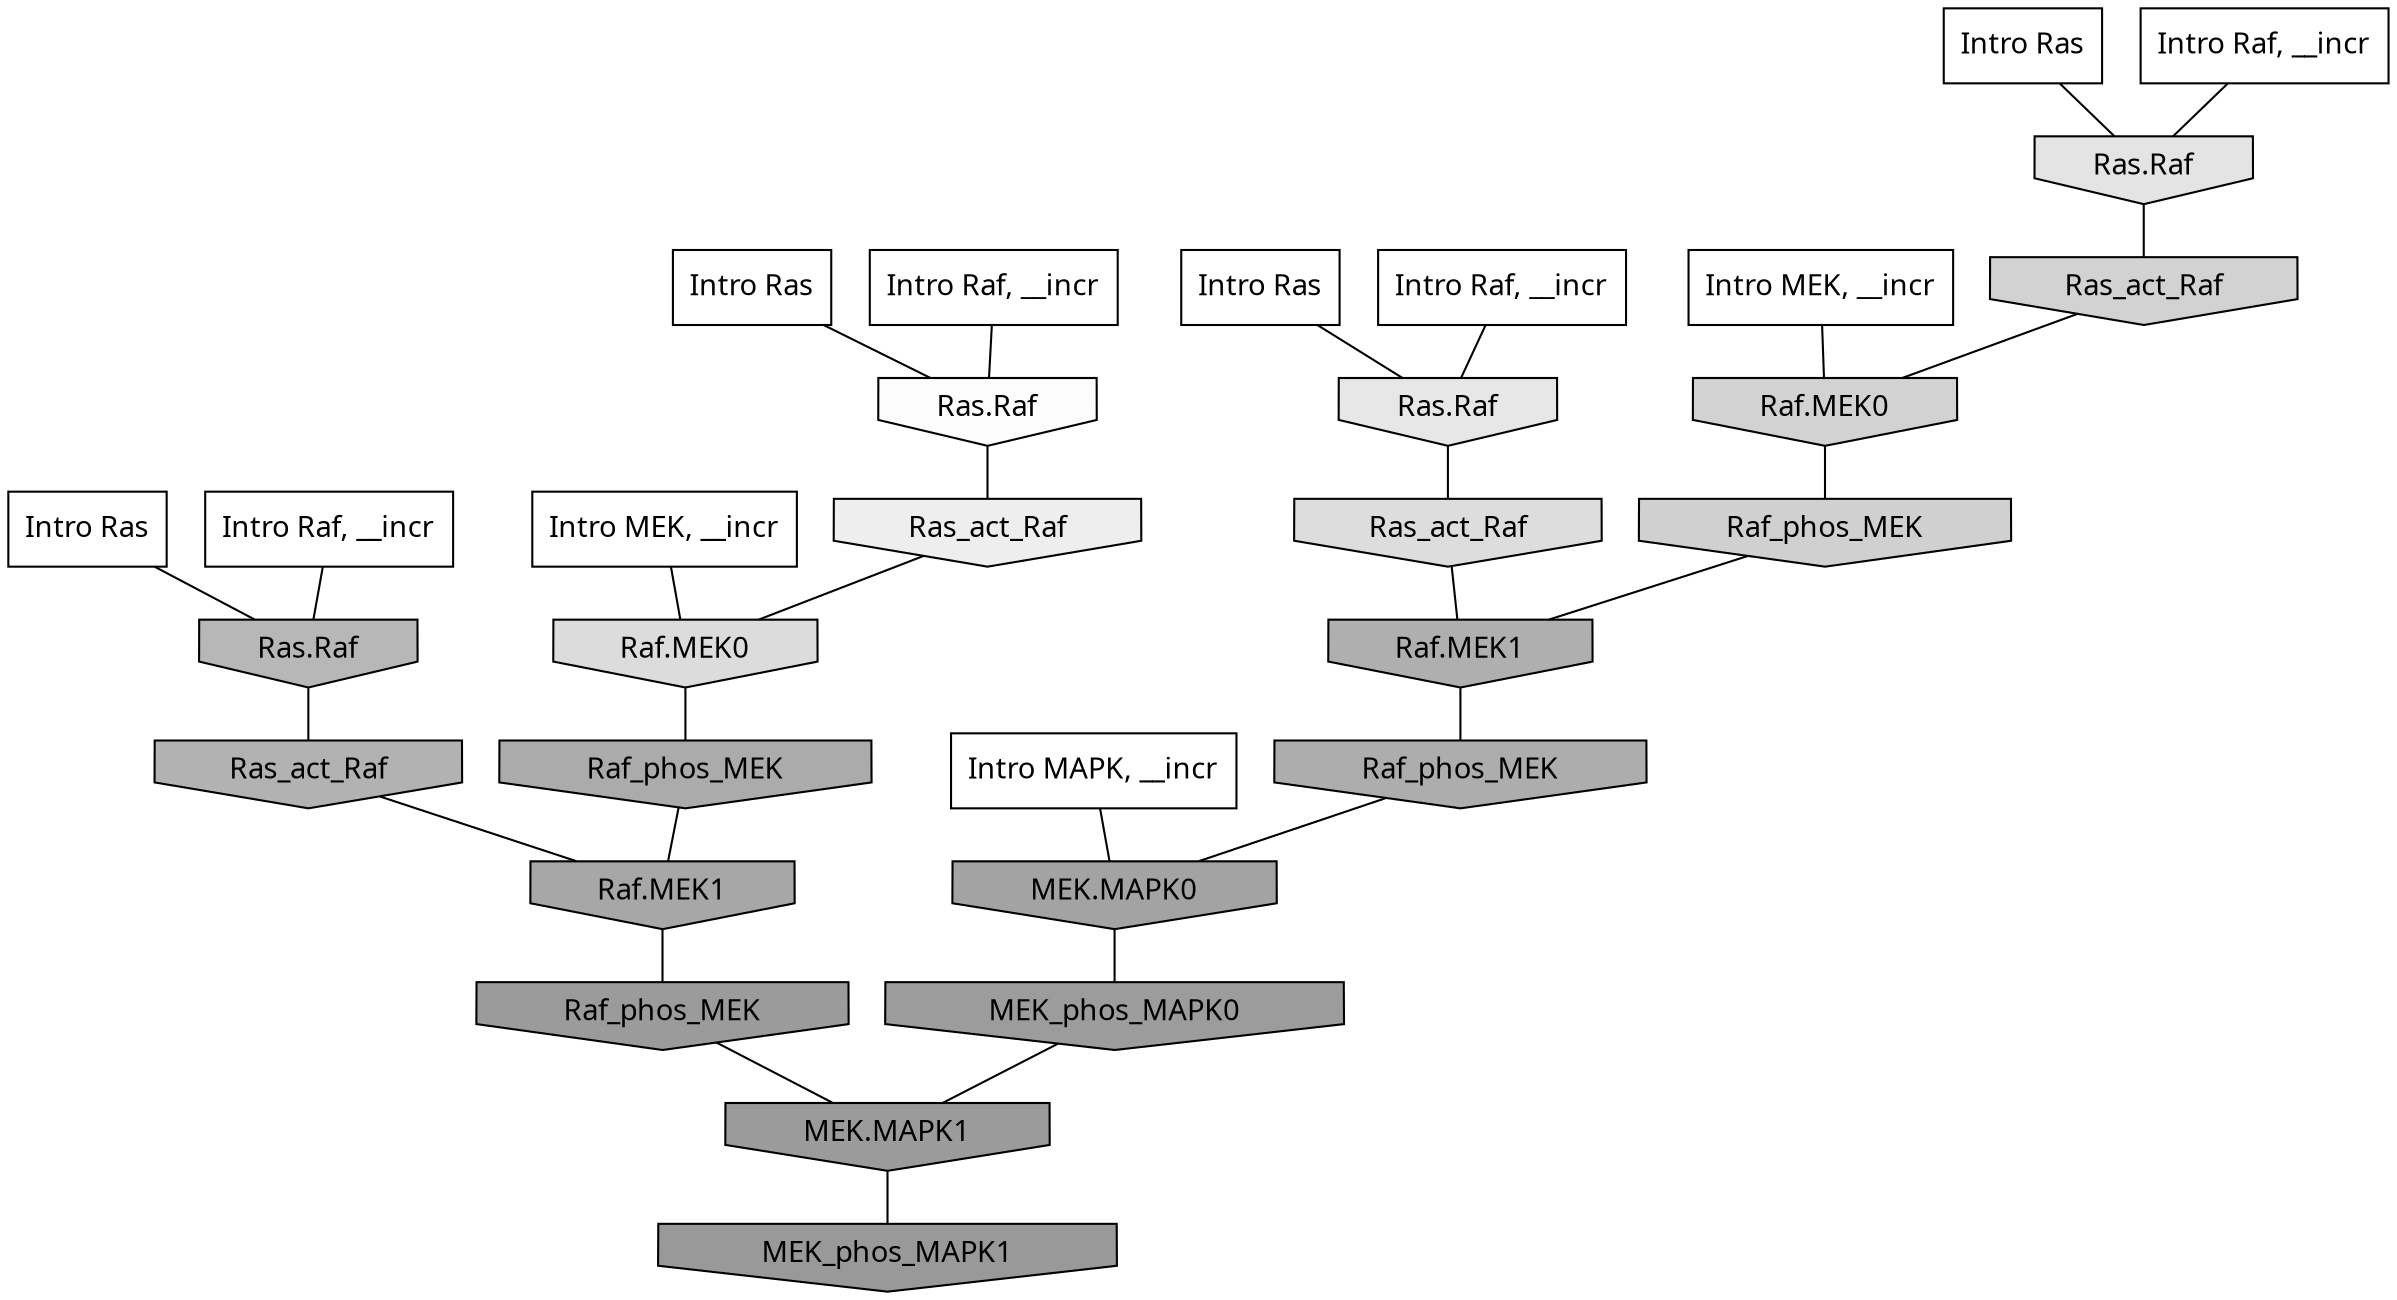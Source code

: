 digraph G{
  rankdir="TB";
  ranksep=0.30;
  node [fontname="CMU Serif"];
  edge [fontname="CMU Serif"];
  
  8 [label="Intro Ras", shape=rectangle, style=filled, fillcolor="0.000 0.000 1.000"]
  
  21 [label="Intro Ras", shape=rectangle, style=filled, fillcolor="0.000 0.000 1.000"]
  
  31 [label="Intro Ras", shape=rectangle, style=filled, fillcolor="0.000 0.000 1.000"]
  
  64 [label="Intro Ras", shape=rectangle, style=filled, fillcolor="0.000 0.000 1.000"]
  
  192 [label="Intro Raf, __incr", shape=rectangle, style=filled, fillcolor="0.000 0.000 1.000"]
  
  227 [label="Intro Raf, __incr", shape=rectangle, style=filled, fillcolor="0.000 0.000 1.000"]
  
  841 [label="Intro Raf, __incr", shape=rectangle, style=filled, fillcolor="0.000 0.000 1.000"]
  
  1070 [label="Intro Raf, __incr", shape=rectangle, style=filled, fillcolor="0.000 0.000 1.000"]
  
  1213 [label="Intro MEK, __incr", shape=rectangle, style=filled, fillcolor="0.000 0.000 1.000"]
  
  2006 [label="Intro MEK, __incr", shape=rectangle, style=filled, fillcolor="0.000 0.000 1.000"]
  
  2689 [label="Intro MAPK, __incr", shape=rectangle, style=filled, fillcolor="0.000 0.000 1.000"]
  
  3395 [label="Ras.Raf", shape=invhouse, style=filled, fillcolor="0.000 0.000 0.988"]
  
  3940 [label="Ras_act_Raf", shape=invhouse, style=filled, fillcolor="0.000 0.000 0.931"]
  
  4345 [label="Ras.Raf", shape=invhouse, style=filled, fillcolor="0.000 0.000 0.905"]
  
  4538 [label="Ras.Raf", shape=invhouse, style=filled, fillcolor="0.000 0.000 0.893"]
  
  4992 [label="Ras_act_Raf", shape=invhouse, style=filled, fillcolor="0.000 0.000 0.866"]
  
  5075 [label="Raf.MEK0", shape=invhouse, style=filled, fillcolor="0.000 0.000 0.861"]
  
  5773 [label="Ras_act_Raf", shape=invhouse, style=filled, fillcolor="0.000 0.000 0.823"]
  
  5776 [label="Raf.MEK0", shape=invhouse, style=filled, fillcolor="0.000 0.000 0.823"]
  
  5929 [label="Raf_phos_MEK", shape=invhouse, style=filled, fillcolor="0.000 0.000 0.815"]
  
  8909 [label="Ras.Raf", shape=invhouse, style=filled, fillcolor="0.000 0.000 0.716"]
  
  9659 [label="Ras_act_Raf", shape=invhouse, style=filled, fillcolor="0.000 0.000 0.699"]
  
  10302 [label="Raf.MEK1", shape=invhouse, style=filled, fillcolor="0.000 0.000 0.685"]
  
  10578 [label="Raf_phos_MEK", shape=invhouse, style=filled, fillcolor="0.000 0.000 0.679"]
  
  11009 [label="Raf_phos_MEK", shape=invhouse, style=filled, fillcolor="0.000 0.000 0.671"]
  
  11939 [label="Raf.MEK1", shape=invhouse, style=filled, fillcolor="0.000 0.000 0.654"]
  
  13074 [label="MEK.MAPK0", shape=invhouse, style=filled, fillcolor="0.000 0.000 0.637"]
  
  15047 [label="MEK_phos_MAPK0", shape=invhouse, style=filled, fillcolor="0.000 0.000 0.610"]
  
  15102 [label="Raf_phos_MEK", shape=invhouse, style=filled, fillcolor="0.000 0.000 0.609"]
  
  15116 [label="MEK.MAPK1", shape=invhouse, style=filled, fillcolor="0.000 0.000 0.609"]
  
  15612 [label="MEK_phos_MAPK1", shape=invhouse, style=filled, fillcolor="0.000 0.000 0.600"]
  
  
  15116 -> 15612 [dir=none, color="0.000 0.000 0.000"] 
  15102 -> 15116 [dir=none, color="0.000 0.000 0.000"] 
  15047 -> 15116 [dir=none, color="0.000 0.000 0.000"] 
  13074 -> 15047 [dir=none, color="0.000 0.000 0.000"] 
  11939 -> 15102 [dir=none, color="0.000 0.000 0.000"] 
  11009 -> 11939 [dir=none, color="0.000 0.000 0.000"] 
  10578 -> 13074 [dir=none, color="0.000 0.000 0.000"] 
  10302 -> 10578 [dir=none, color="0.000 0.000 0.000"] 
  9659 -> 11939 [dir=none, color="0.000 0.000 0.000"] 
  8909 -> 9659 [dir=none, color="0.000 0.000 0.000"] 
  5929 -> 10302 [dir=none, color="0.000 0.000 0.000"] 
  5776 -> 5929 [dir=none, color="0.000 0.000 0.000"] 
  5773 -> 5776 [dir=none, color="0.000 0.000 0.000"] 
  5075 -> 11009 [dir=none, color="0.000 0.000 0.000"] 
  4992 -> 10302 [dir=none, color="0.000 0.000 0.000"] 
  4538 -> 5773 [dir=none, color="0.000 0.000 0.000"] 
  4345 -> 4992 [dir=none, color="0.000 0.000 0.000"] 
  3940 -> 5075 [dir=none, color="0.000 0.000 0.000"] 
  3395 -> 3940 [dir=none, color="0.000 0.000 0.000"] 
  2689 -> 13074 [dir=none, color="0.000 0.000 0.000"] 
  2006 -> 5075 [dir=none, color="0.000 0.000 0.000"] 
  1213 -> 5776 [dir=none, color="0.000 0.000 0.000"] 
  1070 -> 4538 [dir=none, color="0.000 0.000 0.000"] 
  841 -> 3395 [dir=none, color="0.000 0.000 0.000"] 
  227 -> 8909 [dir=none, color="0.000 0.000 0.000"] 
  192 -> 4345 [dir=none, color="0.000 0.000 0.000"] 
  64 -> 4538 [dir=none, color="0.000 0.000 0.000"] 
  31 -> 4345 [dir=none, color="0.000 0.000 0.000"] 
  21 -> 3395 [dir=none, color="0.000 0.000 0.000"] 
  8 -> 8909 [dir=none, color="0.000 0.000 0.000"] 
  
  }
